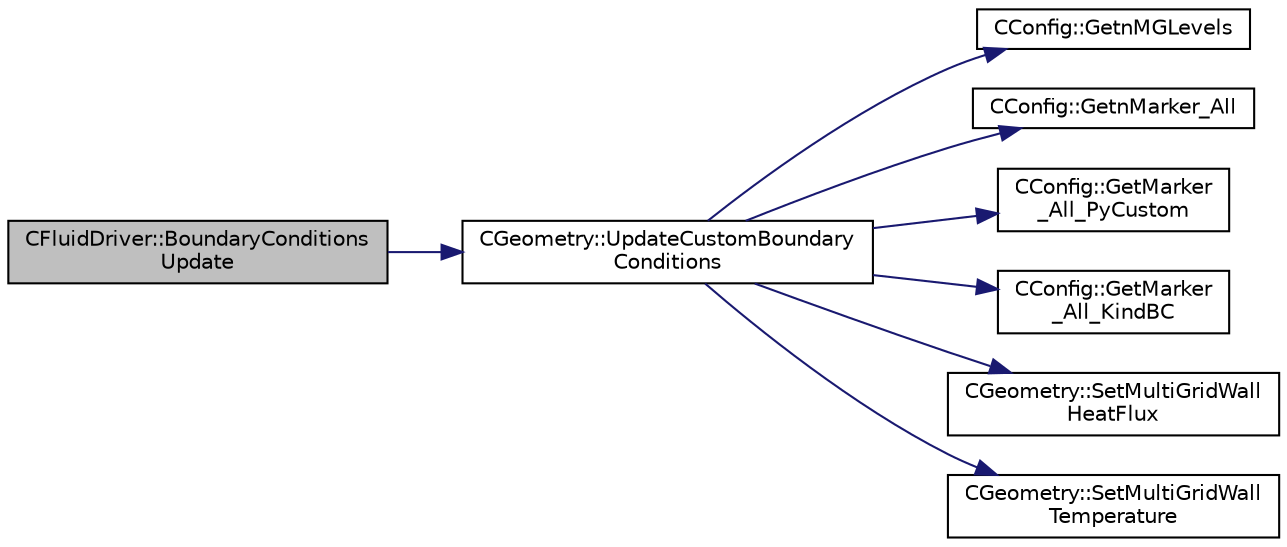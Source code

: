 digraph "CFluidDriver::BoundaryConditionsUpdate"
{
  edge [fontname="Helvetica",fontsize="10",labelfontname="Helvetica",labelfontsize="10"];
  node [fontname="Helvetica",fontsize="10",shape=record];
  rankdir="LR";
  Node5 [label="CFluidDriver::BoundaryConditions\lUpdate",height=0.2,width=0.4,color="black", fillcolor="grey75", style="filled", fontcolor="black"];
  Node5 -> Node6 [color="midnightblue",fontsize="10",style="solid",fontname="Helvetica"];
  Node6 [label="CGeometry::UpdateCustomBoundary\lConditions",height=0.2,width=0.4,color="black", fillcolor="white", style="filled",URL="$class_c_geometry.html#a65d6e849b384ed08a35930f360aedda6",tooltip="Update the multi-grid structure for the customized boundary conditions. "];
  Node6 -> Node7 [color="midnightblue",fontsize="10",style="solid",fontname="Helvetica"];
  Node7 [label="CConfig::GetnMGLevels",height=0.2,width=0.4,color="black", fillcolor="white", style="filled",URL="$class_c_config.html#aea7f78497a5cd863bd065391232329fd",tooltip="Get the number of multigrid levels. "];
  Node6 -> Node8 [color="midnightblue",fontsize="10",style="solid",fontname="Helvetica"];
  Node8 [label="CConfig::GetnMarker_All",height=0.2,width=0.4,color="black", fillcolor="white", style="filled",URL="$class_c_config.html#a300c4884edfc0c2acf395036439004f4",tooltip="Get the total number of boundary markers including send/receive domains. "];
  Node6 -> Node9 [color="midnightblue",fontsize="10",style="solid",fontname="Helvetica"];
  Node9 [label="CConfig::GetMarker\l_All_PyCustom",height=0.2,width=0.4,color="black", fillcolor="white", style="filled",URL="$class_c_config.html#a5c4f3fe48fe141bcea832b12fa7f7588",tooltip="Get the Python customization for a marker val_marker. "];
  Node6 -> Node10 [color="midnightblue",fontsize="10",style="solid",fontname="Helvetica"];
  Node10 [label="CConfig::GetMarker\l_All_KindBC",height=0.2,width=0.4,color="black", fillcolor="white", style="filled",URL="$class_c_config.html#a57d43acc1457d2d27095ce006218862e",tooltip="Get the kind of boundary for each marker. "];
  Node6 -> Node11 [color="midnightblue",fontsize="10",style="solid",fontname="Helvetica"];
  Node11 [label="CGeometry::SetMultiGridWall\lHeatFlux",height=0.2,width=0.4,color="black", fillcolor="white", style="filled",URL="$class_c_geometry.html#a16fda3a198bbe577f97ef47b6b722779",tooltip="A virtual member. "];
  Node6 -> Node12 [color="midnightblue",fontsize="10",style="solid",fontname="Helvetica"];
  Node12 [label="CGeometry::SetMultiGridWall\lTemperature",height=0.2,width=0.4,color="black", fillcolor="white", style="filled",URL="$class_c_geometry.html#adf21ade8b1d3d44a912440982dcce409",tooltip="A virtual member. "];
}

